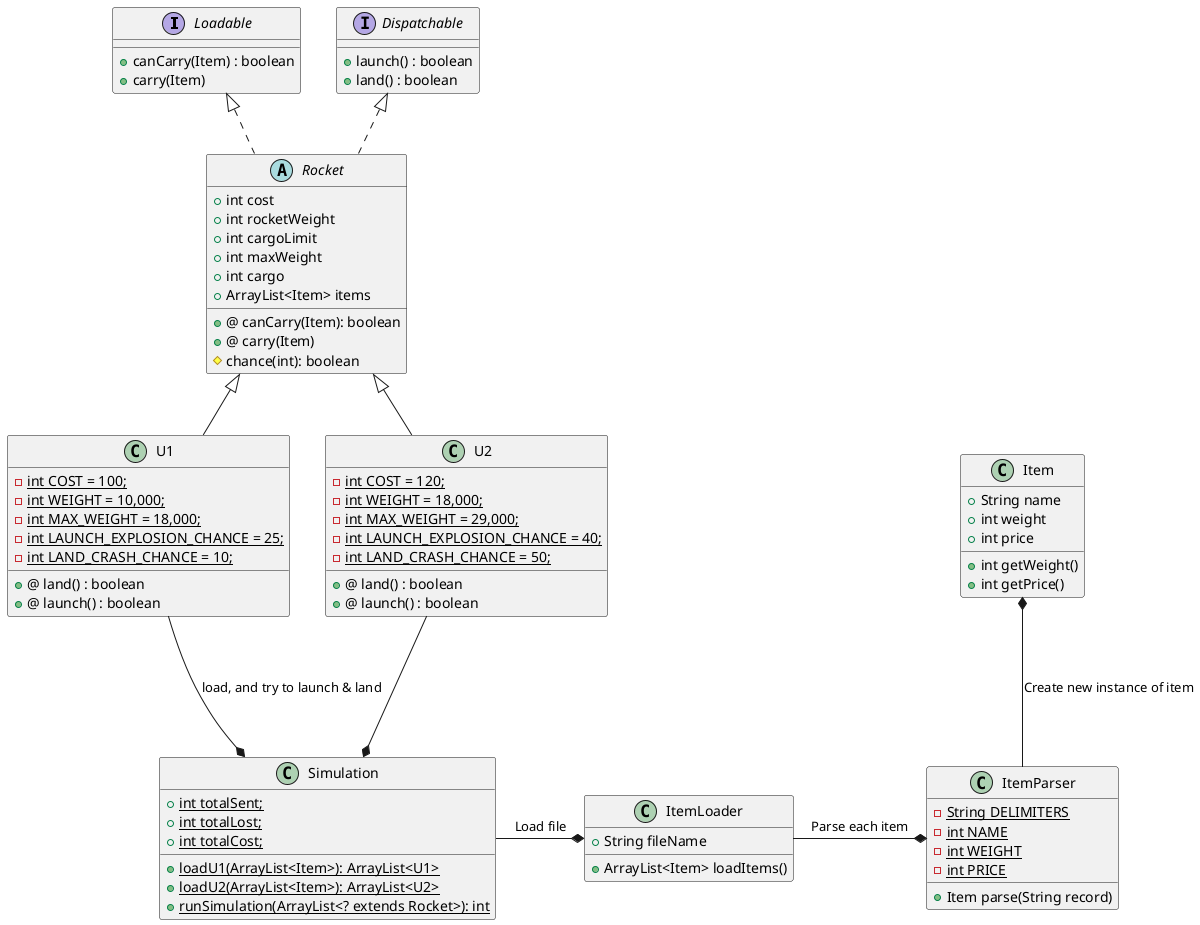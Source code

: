 @startuml

interface Loadable {
+ canCarry(Item) : boolean
+ carry(Item)
}

interface Dispatchable {
+ launch() : boolean
+ land() : boolean
}

class Item {
+ String name
+ int weight
+ int price
+ int getWeight()
+ int getPrice()
}

abstract class Rocket implements Dispatchable, Loadable {
+ int cost
+ int rocketWeight
+ int cargoLimit
+ int maxWeight
+ int cargo
+ ArrayList<Item> items
+ @ canCarry(Item): boolean
+ @ carry(Item)
# chance(int): boolean
}

class U1 extends Rocket {
- {static} int COST = 100;
- {static} int WEIGHT = 10,000;
- {static} int MAX_WEIGHT = 18,000;
- {static} int LAUNCH_EXPLOSION_CHANCE = 25;
- {static} int LAND_CRASH_CHANCE = 10;
+ @ land() : boolean
+ @ launch() : boolean
}

class U2 extends Rocket {
- {static} int COST = 120;
- {static} int WEIGHT = 18,000;
- {static} int MAX_WEIGHT = 29,000;
- {static} int LAUNCH_EXPLOSION_CHANCE = 40;
- {static} int LAND_CRASH_CHANCE = 50;
+ @ land() : boolean
+ @ launch() : boolean
}

class Simulation {
+ {static} int totalSent;
+ {static} int totalLost;
+ {static} int totalCost;
+ {static} loadU1(ArrayList<Item>): ArrayList<U1>
+ {static} loadU2(ArrayList<Item>): ArrayList<U2>
+ {static} runSimulation(ArrayList<? extends Rocket>): int
}

class ItemParser {
- {static} String DELIMITERS
- {static} int NAME
- {static} int WEIGHT
- {static} int PRICE
+ Item parse(String record)
}

class ItemLoader {
+ String fileName
+ ArrayList<Item> loadItems()
}

U1 -down--* Simulation : load, and try to launch & land
U2 -down--* Simulation
ItemParser -up--* Item: Create new instance of item
ItemLoader -right--* ItemParser: Parse each item
Simulation -right--* ItemLoader: Load file

@enduml